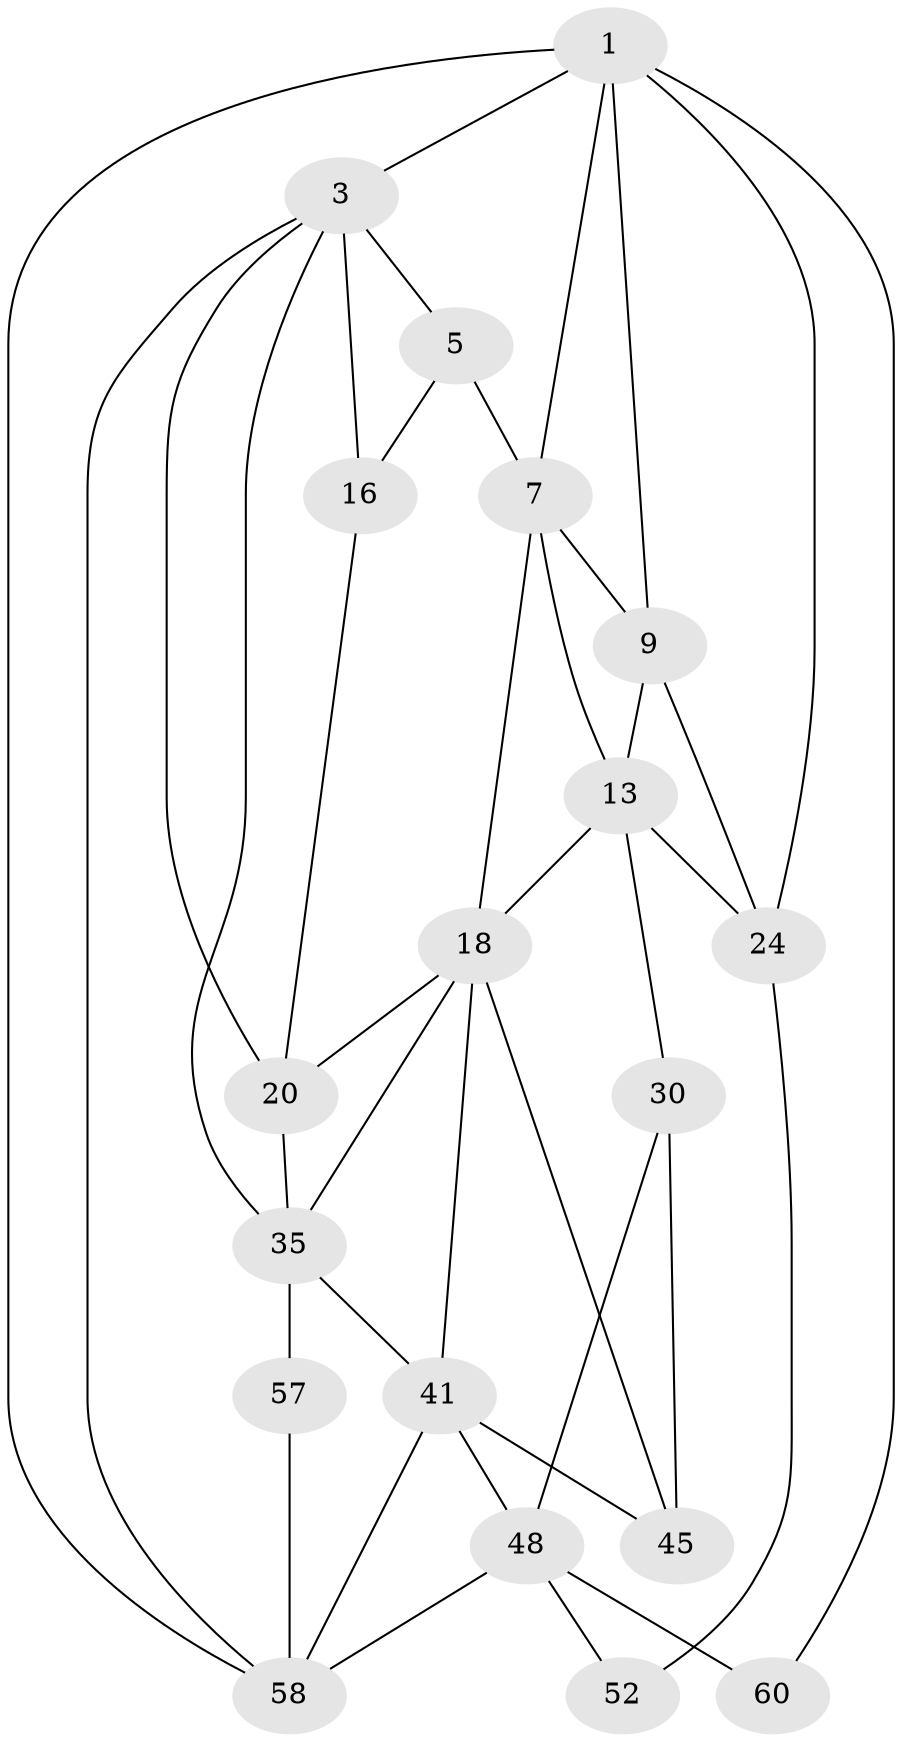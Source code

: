 // original degree distribution, {3: 0.03225806451612903, 6: 0.24193548387096775, 5: 0.45161290322580644, 4: 0.27419354838709675}
// Generated by graph-tools (version 1.1) at 2025/21/03/04/25 18:21:35]
// undirected, 19 vertices, 39 edges
graph export_dot {
graph [start="1"]
  node [color=gray90,style=filled];
  1 [pos="+0.4559708865037511+0",super="+6+2"];
  3 [pos="+0+0",super="+4+27+37"];
  5 [pos="+0.21795398676851932+0",super="+8"];
  7 [pos="+0.3908005208439385+0.23937839544142633",super="+12"];
  9 [pos="+0.6098701643569594+0.12278594882164391",super="+11+10"];
  13 [pos="+0.7469165993569566+0.31243833318746833",super="+14+22"];
  16 [pos="+0.24238786689993427+0.37268329917863274",super="+21"];
  18 [pos="+0.3172001653983904+0.522391501739271",super="+19+29"];
  20 [pos="+0.2371368613317548+0.4911551181817083",super="+34"];
  24 [pos="+0.9383355243500542+0.612391997595173",super="+25+31"];
  30 [pos="+0.7529009258624466+0.6857115242524556",super="+44"];
  35 [pos="+0+0.74891317013701",super="+39+36"];
  41 [pos="+0.434617469726696+0.7719695959101844",super="+42+46"];
  45 [pos="+0.6053632380884536+0.6842651129682538"];
  48 [pos="+0.7305251538070671+0.7359325595198991",super="+49+55"];
  52 [pos="+0.8906278500927326+0.9008090965348804"];
  57 [pos="+0.19056664057374664+0.8312617306909159"];
  58 [pos="+0.4281643317829229+1",super="+61+59"];
  60 [pos="+0.800990147649232+1"];
  1 -- 9 [weight=2];
  1 -- 7;
  1 -- 3 [weight=2];
  1 -- 58;
  1 -- 60;
  1 -- 24;
  3 -- 16 [weight=2];
  3 -- 5;
  3 -- 20;
  3 -- 58;
  3 -- 35;
  5 -- 16;
  5 -- 7;
  7 -- 9;
  7 -- 18;
  7 -- 13;
  9 -- 13 [weight=2];
  9 -- 24;
  13 -- 24 [weight=2];
  13 -- 30 [weight=2];
  13 -- 18;
  16 -- 20;
  18 -- 20;
  18 -- 35;
  18 -- 41 [weight=2];
  18 -- 45;
  20 -- 35;
  24 -- 52 [weight=2];
  30 -- 48;
  30 -- 45;
  35 -- 57 [weight=2];
  35 -- 41 [weight=2];
  41 -- 58;
  41 -- 48;
  41 -- 45;
  48 -- 58;
  48 -- 60 [weight=2];
  48 -- 52;
  57 -- 58;
}
